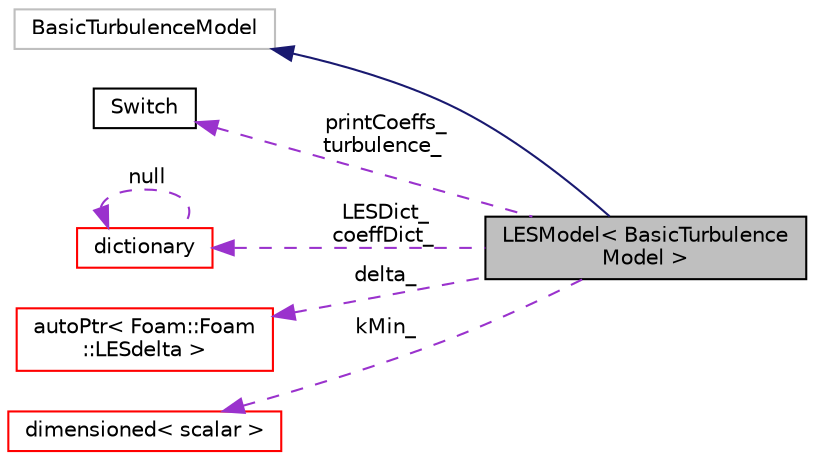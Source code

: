 digraph "LESModel&lt; BasicTurbulenceModel &gt;"
{
  bgcolor="transparent";
  edge [fontname="Helvetica",fontsize="10",labelfontname="Helvetica",labelfontsize="10"];
  node [fontname="Helvetica",fontsize="10",shape=record];
  rankdir="LR";
  Node1 [label="LESModel\< BasicTurbulence\lModel \>",height=0.2,width=0.4,color="black", fillcolor="grey75", style="filled", fontcolor="black"];
  Node2 -> Node1 [dir="back",color="midnightblue",fontsize="10",style="solid",fontname="Helvetica"];
  Node2 [label="BasicTurbulenceModel",height=0.2,width=0.4,color="grey75"];
  Node3 -> Node1 [dir="back",color="darkorchid3",fontsize="10",style="dashed",label=" printCoeffs_\nturbulence_" ,fontname="Helvetica"];
  Node3 [label="Switch",height=0.2,width=0.4,color="black",URL="$a02591.html",tooltip="A simple wrapper around bool so that it can be read as a word: true/false, on/off, yes/no, y/n, t/f, or none. "];
  Node4 -> Node1 [dir="back",color="darkorchid3",fontsize="10",style="dashed",label=" LESDict_\ncoeffDict_" ,fontname="Helvetica"];
  Node4 [label="dictionary",height=0.2,width=0.4,color="red",URL="$a00530.html",tooltip="A list of keyword definitions, which are a keyword followed by any number of values (e..."];
  Node4 -> Node4 [dir="back",color="darkorchid3",fontsize="10",style="dashed",label=" null" ,fontname="Helvetica"];
  Node5 -> Node1 [dir="back",color="darkorchid3",fontsize="10",style="dashed",label=" delta_" ,fontname="Helvetica"];
  Node5 [label="autoPtr\< Foam::Foam\l::LESdelta \>",height=0.2,width=0.4,color="red",URL="$a00085.html"];
  Node6 -> Node1 [dir="back",color="darkorchid3",fontsize="10",style="dashed",label=" kMin_" ,fontname="Helvetica"];
  Node6 [label="dimensioned\< scalar \>",height=0.2,width=0.4,color="red",URL="$a00538.html"];
}
